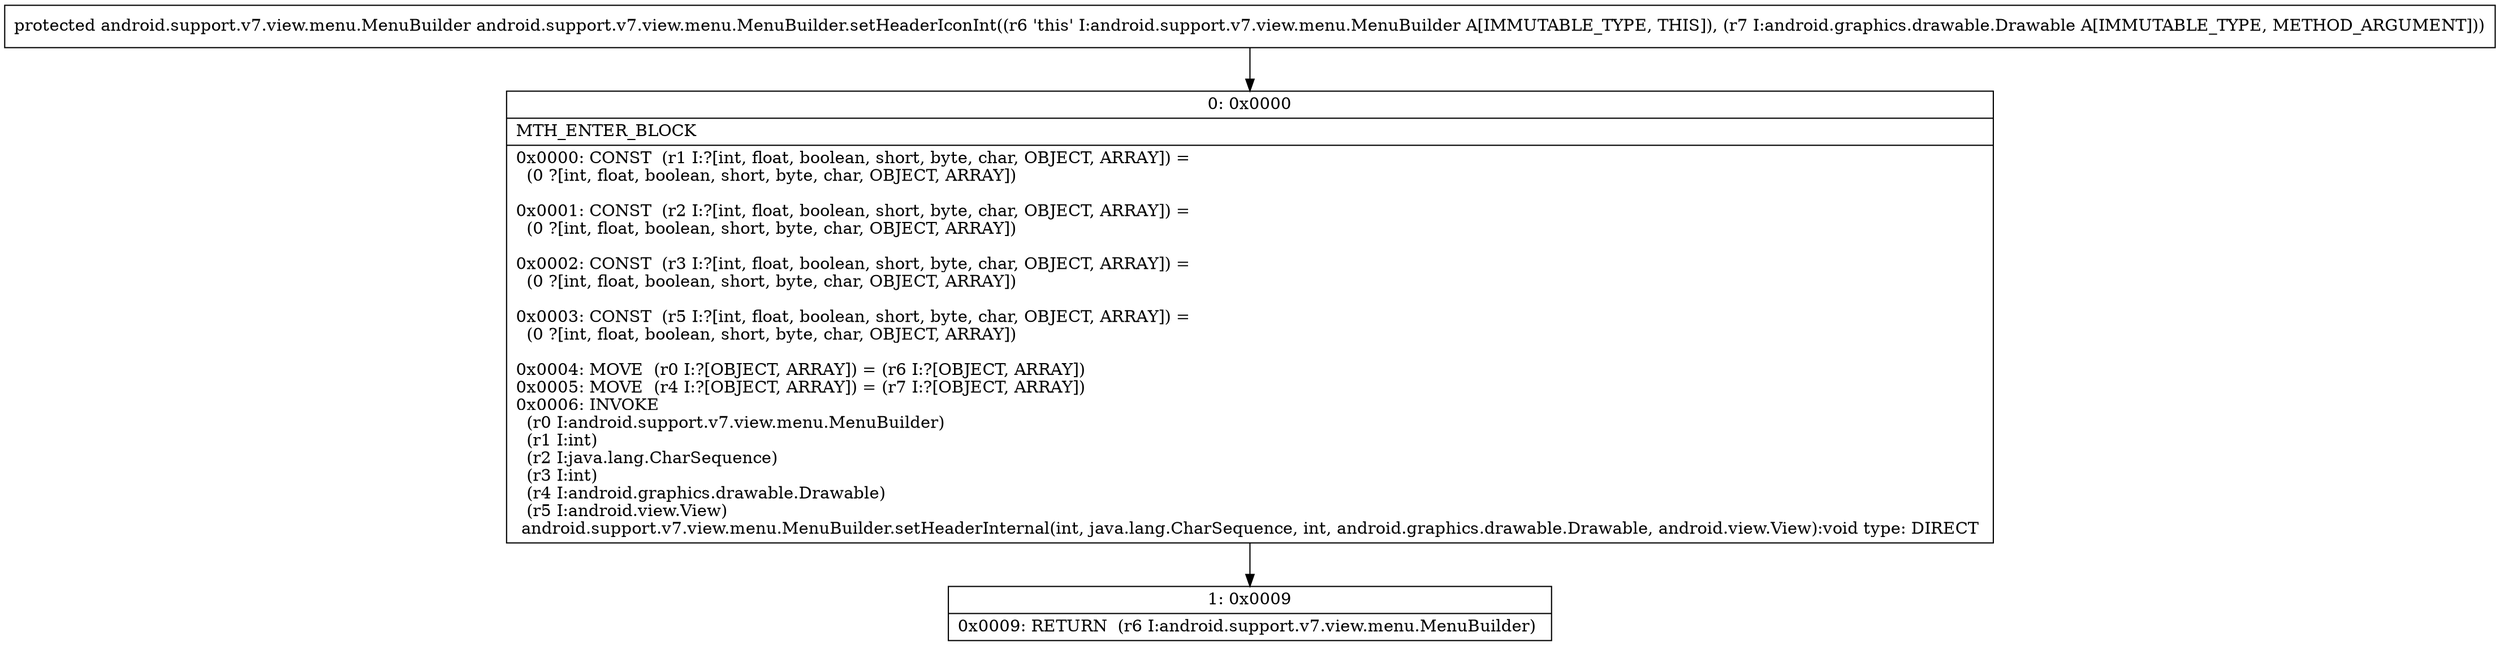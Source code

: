 digraph "CFG forandroid.support.v7.view.menu.MenuBuilder.setHeaderIconInt(Landroid\/graphics\/drawable\/Drawable;)Landroid\/support\/v7\/view\/menu\/MenuBuilder;" {
Node_0 [shape=record,label="{0\:\ 0x0000|MTH_ENTER_BLOCK\l|0x0000: CONST  (r1 I:?[int, float, boolean, short, byte, char, OBJECT, ARRAY]) = \l  (0 ?[int, float, boolean, short, byte, char, OBJECT, ARRAY])\l \l0x0001: CONST  (r2 I:?[int, float, boolean, short, byte, char, OBJECT, ARRAY]) = \l  (0 ?[int, float, boolean, short, byte, char, OBJECT, ARRAY])\l \l0x0002: CONST  (r3 I:?[int, float, boolean, short, byte, char, OBJECT, ARRAY]) = \l  (0 ?[int, float, boolean, short, byte, char, OBJECT, ARRAY])\l \l0x0003: CONST  (r5 I:?[int, float, boolean, short, byte, char, OBJECT, ARRAY]) = \l  (0 ?[int, float, boolean, short, byte, char, OBJECT, ARRAY])\l \l0x0004: MOVE  (r0 I:?[OBJECT, ARRAY]) = (r6 I:?[OBJECT, ARRAY]) \l0x0005: MOVE  (r4 I:?[OBJECT, ARRAY]) = (r7 I:?[OBJECT, ARRAY]) \l0x0006: INVOKE  \l  (r0 I:android.support.v7.view.menu.MenuBuilder)\l  (r1 I:int)\l  (r2 I:java.lang.CharSequence)\l  (r3 I:int)\l  (r4 I:android.graphics.drawable.Drawable)\l  (r5 I:android.view.View)\l android.support.v7.view.menu.MenuBuilder.setHeaderInternal(int, java.lang.CharSequence, int, android.graphics.drawable.Drawable, android.view.View):void type: DIRECT \l}"];
Node_1 [shape=record,label="{1\:\ 0x0009|0x0009: RETURN  (r6 I:android.support.v7.view.menu.MenuBuilder) \l}"];
MethodNode[shape=record,label="{protected android.support.v7.view.menu.MenuBuilder android.support.v7.view.menu.MenuBuilder.setHeaderIconInt((r6 'this' I:android.support.v7.view.menu.MenuBuilder A[IMMUTABLE_TYPE, THIS]), (r7 I:android.graphics.drawable.Drawable A[IMMUTABLE_TYPE, METHOD_ARGUMENT])) }"];
MethodNode -> Node_0;
Node_0 -> Node_1;
}

